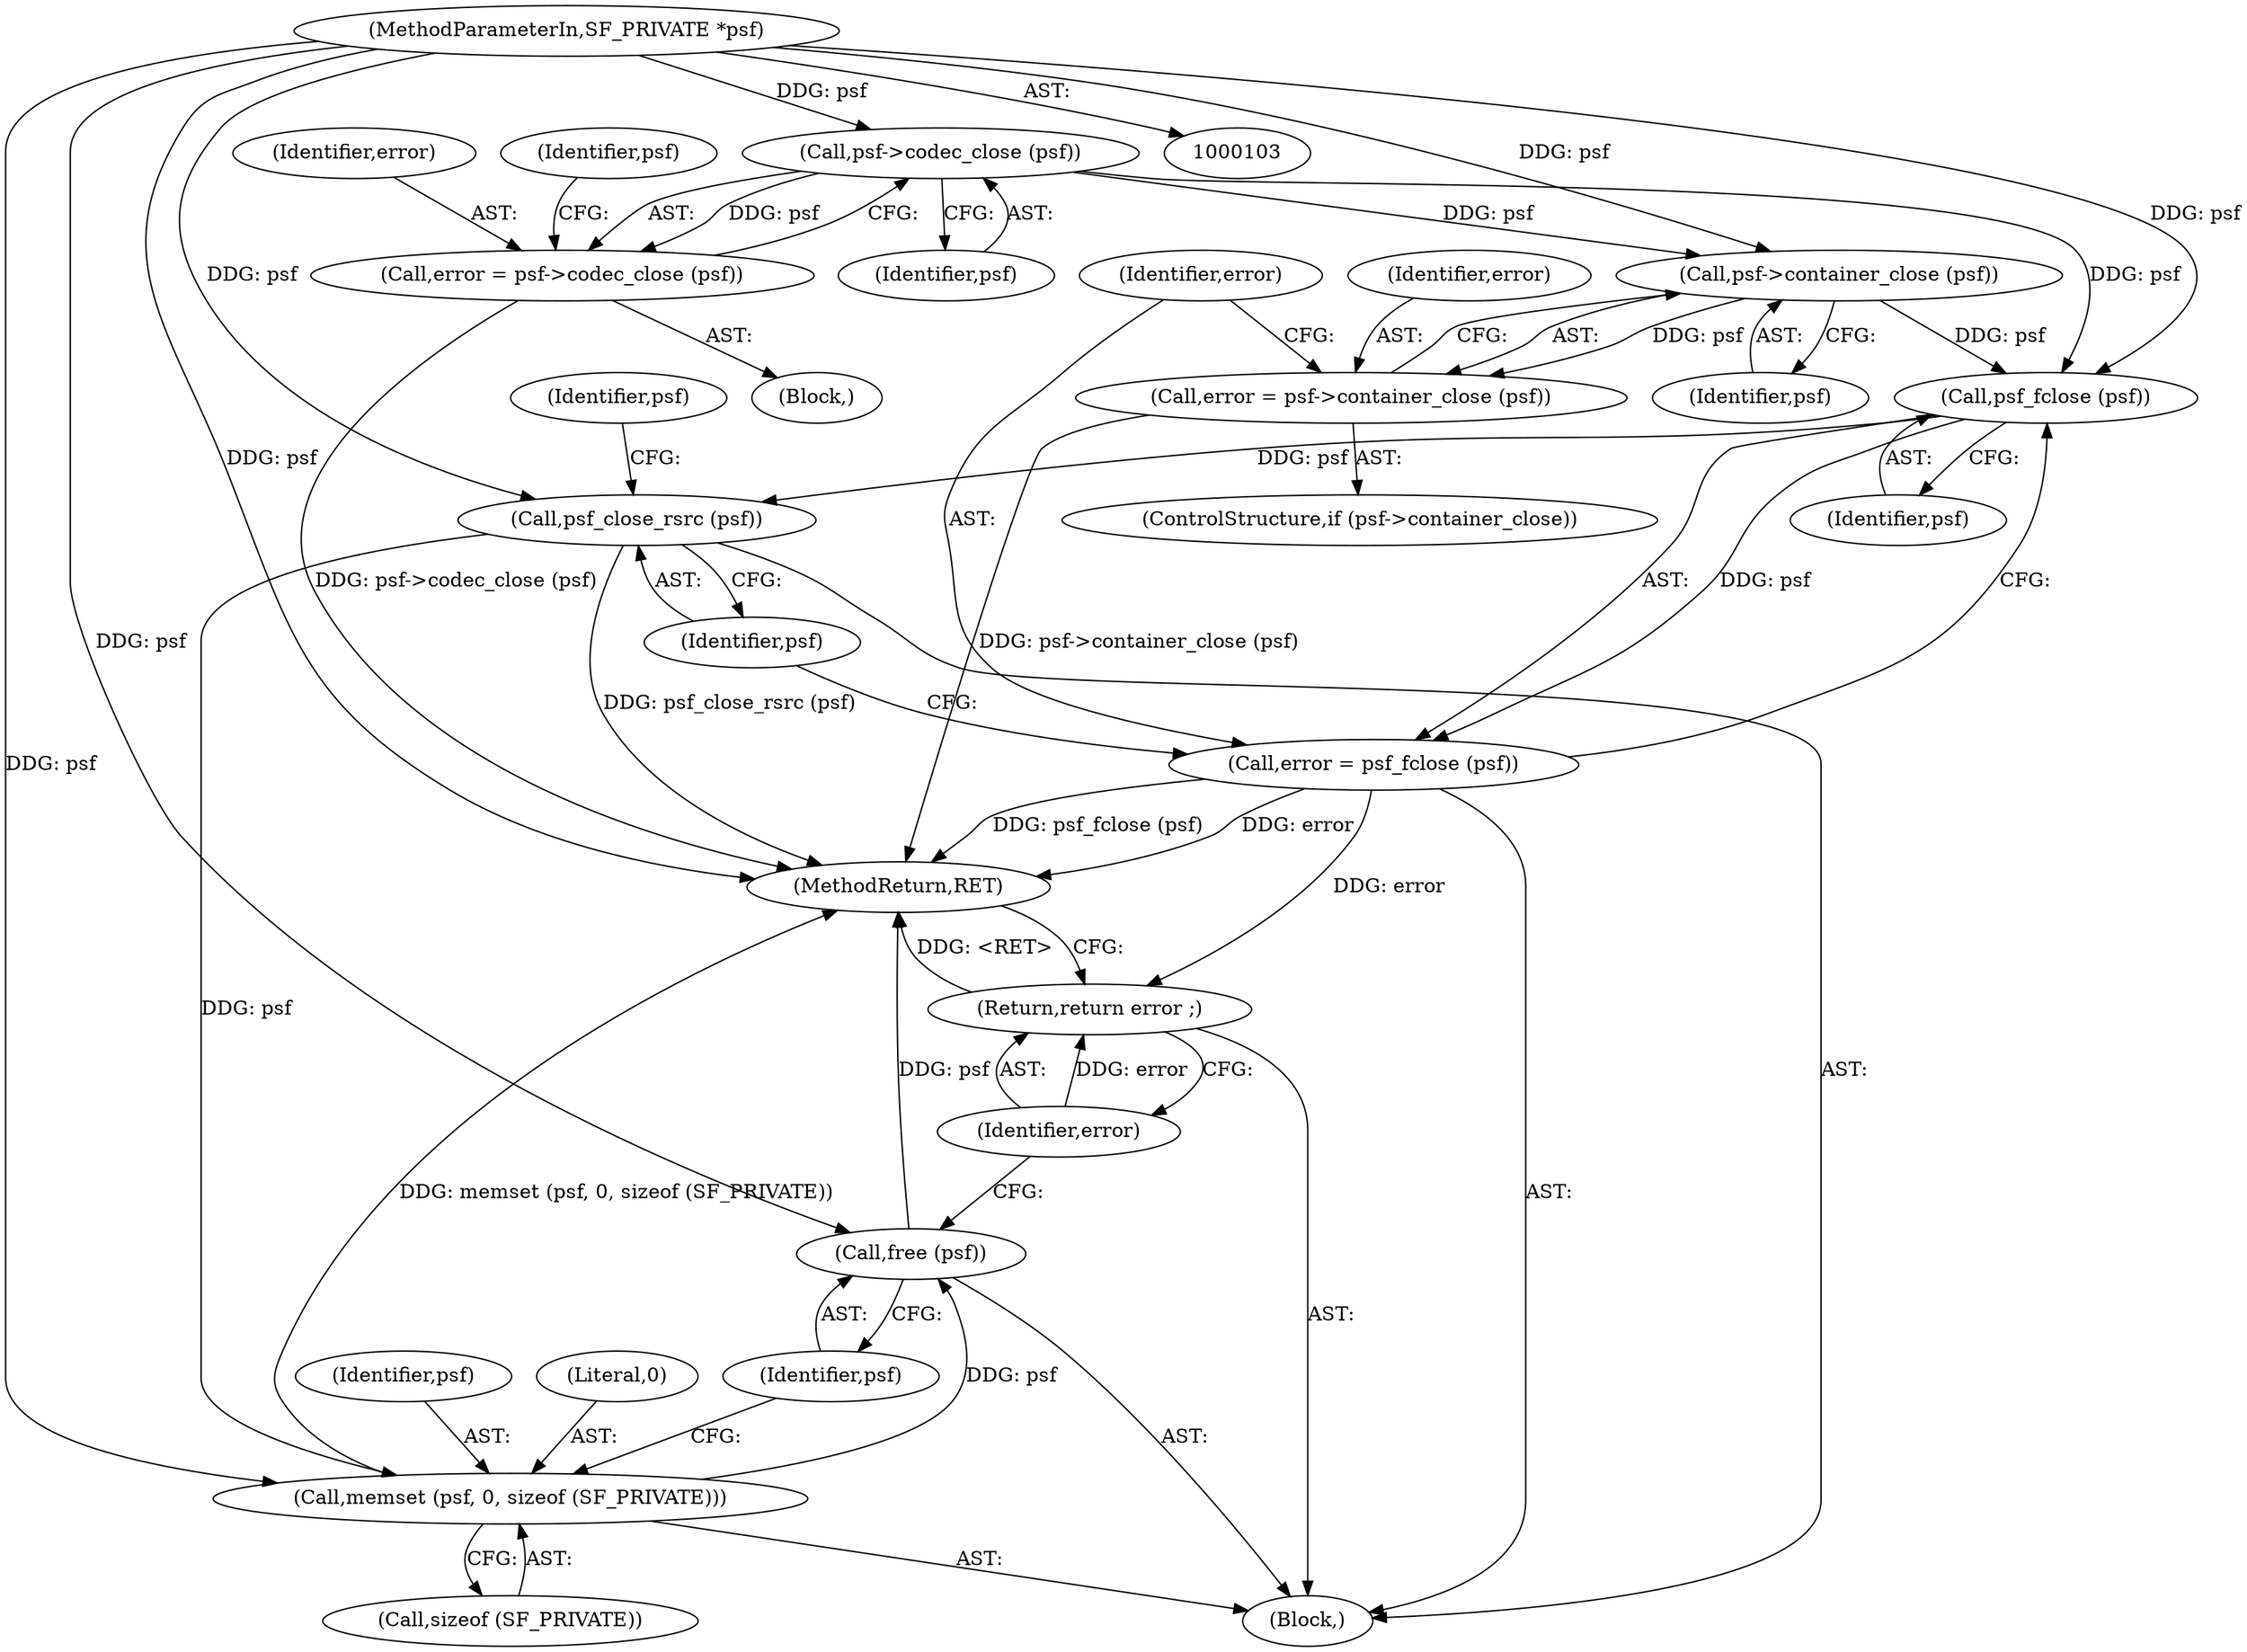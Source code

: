 digraph "0_libsndfile_708e996c87c5fae77b104ccfeb8f6db784c32074_18@API" {
"1000118" [label="(Call,psf->codec_close (psf))"];
"1000104" [label="(MethodParameterIn,SF_PRIVATE *psf)"];
"1000116" [label="(Call,error = psf->codec_close (psf))"];
"1000131" [label="(Call,psf->container_close (psf))"];
"1000129" [label="(Call,error = psf->container_close (psf))"];
"1000135" [label="(Call,psf_fclose (psf))"];
"1000133" [label="(Call,error = psf_fclose (psf))"];
"1000251" [label="(Return,return error ;)"];
"1000137" [label="(Call,psf_close_rsrc (psf))"];
"1000244" [label="(Call,memset (psf, 0, sizeof (SF_PRIVATE)))"];
"1000249" [label="(Call,free (psf))"];
"1000246" [label="(Literal,0)"];
"1000244" [label="(Call,memset (psf, 0, sizeof (SF_PRIVATE)))"];
"1000249" [label="(Call,free (psf))"];
"1000117" [label="(Identifier,error)"];
"1000119" [label="(Identifier,psf)"];
"1000138" [label="(Identifier,psf)"];
"1000105" [label="(Block,)"];
"1000142" [label="(Identifier,psf)"];
"1000115" [label="(Block,)"];
"1000118" [label="(Call,psf->codec_close (psf))"];
"1000136" [label="(Identifier,psf)"];
"1000251" [label="(Return,return error ;)"];
"1000253" [label="(MethodReturn,RET)"];
"1000135" [label="(Call,psf_fclose (psf))"];
"1000129" [label="(Call,error = psf->container_close (psf))"];
"1000131" [label="(Call,psf->container_close (psf))"];
"1000133" [label="(Call,error = psf_fclose (psf))"];
"1000252" [label="(Identifier,error)"];
"1000134" [label="(Identifier,error)"];
"1000104" [label="(MethodParameterIn,SF_PRIVATE *psf)"];
"1000122" [label="(Identifier,psf)"];
"1000132" [label="(Identifier,psf)"];
"1000125" [label="(ControlStructure,if (psf->container_close))"];
"1000116" [label="(Call,error = psf->codec_close (psf))"];
"1000137" [label="(Call,psf_close_rsrc (psf))"];
"1000247" [label="(Call,sizeof (SF_PRIVATE))"];
"1000130" [label="(Identifier,error)"];
"1000250" [label="(Identifier,psf)"];
"1000245" [label="(Identifier,psf)"];
"1000118" -> "1000116"  [label="AST: "];
"1000118" -> "1000119"  [label="CFG: "];
"1000119" -> "1000118"  [label="AST: "];
"1000116" -> "1000118"  [label="CFG: "];
"1000118" -> "1000116"  [label="DDG: psf"];
"1000104" -> "1000118"  [label="DDG: psf"];
"1000118" -> "1000131"  [label="DDG: psf"];
"1000118" -> "1000135"  [label="DDG: psf"];
"1000104" -> "1000103"  [label="AST: "];
"1000104" -> "1000253"  [label="DDG: psf"];
"1000104" -> "1000131"  [label="DDG: psf"];
"1000104" -> "1000135"  [label="DDG: psf"];
"1000104" -> "1000137"  [label="DDG: psf"];
"1000104" -> "1000244"  [label="DDG: psf"];
"1000104" -> "1000249"  [label="DDG: psf"];
"1000116" -> "1000115"  [label="AST: "];
"1000117" -> "1000116"  [label="AST: "];
"1000122" -> "1000116"  [label="CFG: "];
"1000116" -> "1000253"  [label="DDG: psf->codec_close (psf)"];
"1000131" -> "1000129"  [label="AST: "];
"1000131" -> "1000132"  [label="CFG: "];
"1000132" -> "1000131"  [label="AST: "];
"1000129" -> "1000131"  [label="CFG: "];
"1000131" -> "1000129"  [label="DDG: psf"];
"1000131" -> "1000135"  [label="DDG: psf"];
"1000129" -> "1000125"  [label="AST: "];
"1000130" -> "1000129"  [label="AST: "];
"1000134" -> "1000129"  [label="CFG: "];
"1000129" -> "1000253"  [label="DDG: psf->container_close (psf)"];
"1000135" -> "1000133"  [label="AST: "];
"1000135" -> "1000136"  [label="CFG: "];
"1000136" -> "1000135"  [label="AST: "];
"1000133" -> "1000135"  [label="CFG: "];
"1000135" -> "1000133"  [label="DDG: psf"];
"1000135" -> "1000137"  [label="DDG: psf"];
"1000133" -> "1000105"  [label="AST: "];
"1000134" -> "1000133"  [label="AST: "];
"1000138" -> "1000133"  [label="CFG: "];
"1000133" -> "1000253"  [label="DDG: error"];
"1000133" -> "1000253"  [label="DDG: psf_fclose (psf)"];
"1000133" -> "1000251"  [label="DDG: error"];
"1000251" -> "1000105"  [label="AST: "];
"1000251" -> "1000252"  [label="CFG: "];
"1000252" -> "1000251"  [label="AST: "];
"1000253" -> "1000251"  [label="CFG: "];
"1000251" -> "1000253"  [label="DDG: <RET>"];
"1000252" -> "1000251"  [label="DDG: error"];
"1000137" -> "1000105"  [label="AST: "];
"1000137" -> "1000138"  [label="CFG: "];
"1000138" -> "1000137"  [label="AST: "];
"1000142" -> "1000137"  [label="CFG: "];
"1000137" -> "1000253"  [label="DDG: psf_close_rsrc (psf)"];
"1000137" -> "1000244"  [label="DDG: psf"];
"1000244" -> "1000105"  [label="AST: "];
"1000244" -> "1000247"  [label="CFG: "];
"1000245" -> "1000244"  [label="AST: "];
"1000246" -> "1000244"  [label="AST: "];
"1000247" -> "1000244"  [label="AST: "];
"1000250" -> "1000244"  [label="CFG: "];
"1000244" -> "1000253"  [label="DDG: memset (psf, 0, sizeof (SF_PRIVATE))"];
"1000244" -> "1000249"  [label="DDG: psf"];
"1000249" -> "1000105"  [label="AST: "];
"1000249" -> "1000250"  [label="CFG: "];
"1000250" -> "1000249"  [label="AST: "];
"1000252" -> "1000249"  [label="CFG: "];
"1000249" -> "1000253"  [label="DDG: psf"];
}
